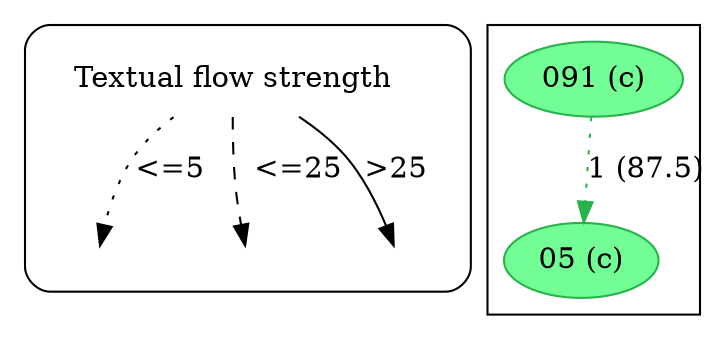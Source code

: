 strict digraph  {
	node [label="\N"];
	subgraph cluster_legend {
		graph [style=rounded];
		leg_s		 [label="Textual flow strength",
			shape=plaintext];
		leg_e1		 [fixedsize=True,
			height=0.2,
			label="",
			style=invis];
		leg_s -> leg_e1		 [label="<=5  ",
			style=dotted];
		leg_e2		 [fixedsize=True,
			height=0.2,
			label="",
			style=invis];
		leg_s -> leg_e2		 [label="  <=25",
			style=dashed];
		leg_e3		 [fixedsize=True,
			height=0.2,
			label="",
			style=invis];
		leg_s -> leg_e3		 [label=">25",
			style=solid];
	}
	subgraph cluster_reading {
		091		 [color="#27b34a",
			fillcolor="#72FE95",
			label="091 (c)",
			style=filled];
		05		 [color="#27b34a",
			fillcolor="#72FE95",
			label="05 (c)",
			style=filled];
		091 -> 05		 [color="#27b34a",
			label="1 (87.5)",
			style=dotted];
	}
}
